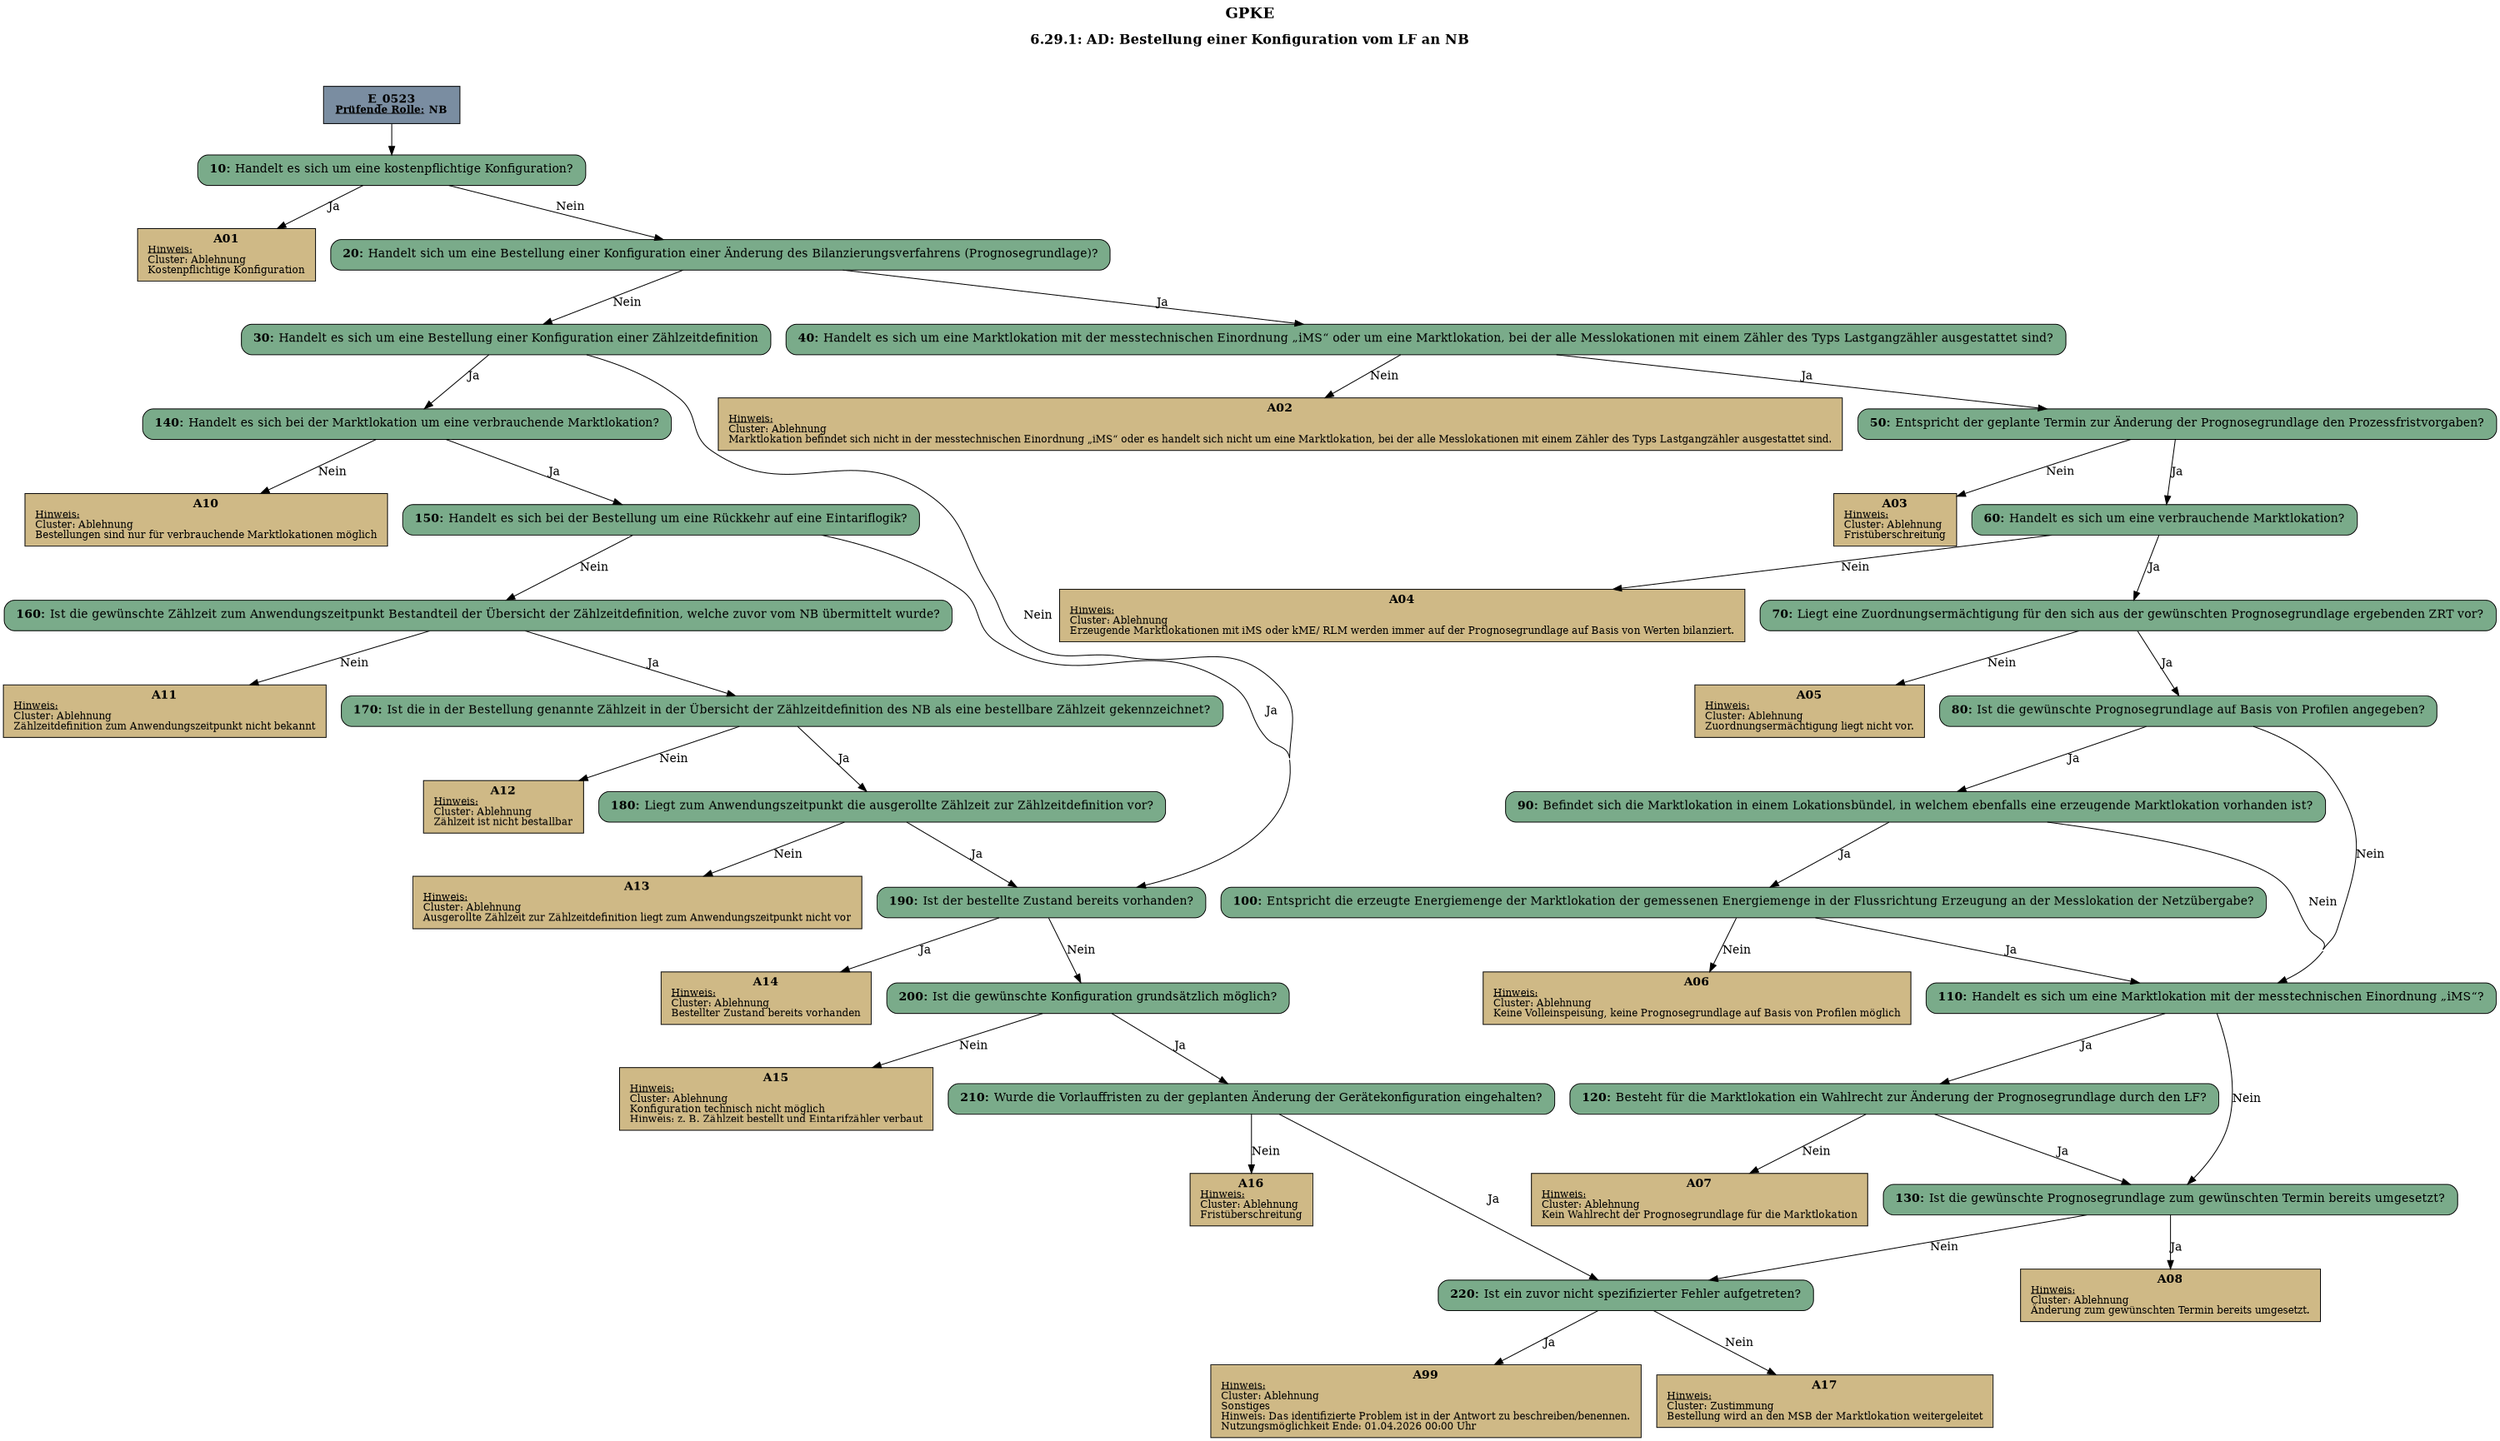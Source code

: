 digraph D {
    labelloc="t";
    label=<<B><FONT POINT-SIZE="18">GPKE</FONT></B><BR/><BR/><B><FONT POINT-SIZE="16">6.29.1: AD: Bestellung einer Konfiguration vom LF an NB</FONT></B><BR/><BR/><BR/><BR/>>;
    ratio="compress";
    concentrate=true;
    pack=true;
    rankdir=TB;
    packmode="array";
    size="20,20";
    "Start" [margin="0.2,0.12", shape=box, style=filled, fillcolor="#7a8da1", label=<<B>E_0523</B><BR align="center"/><FONT point-size="12"><B><U>Prüfende Rolle:</U> NB</B></FONT><BR align="center"/>>];
    "10" [margin="0.2,0.12", shape=box, style="filled,rounded", fillcolor="#7aab8a", label=<<B>10: </B>Handelt es sich um eine kostenpflichtige Konfiguration?<BR align="left"/>>];
    "A01" [margin="0.17,0.08", shape=box, style=filled, fillcolor="#cfb986", label=<<B>A01</B><BR align="center"/><FONT point-size="12"><U>Hinweis:</U><BR align="left"/>Cluster: Ablehnung<BR align="left"/>Kostenpflichtige Konfiguration<BR align="left"/></FONT>>];
    "20" [margin="0.2,0.12", shape=box, style="filled,rounded", fillcolor="#7aab8a", label=<<B>20: </B>Handelt sich um eine Bestellung einer Konfiguration einer Änderung des Bilanzierungsverfahrens (Prognosegrundlage)?<BR align="left"/>>];
    "30" [margin="0.2,0.12", shape=box, style="filled,rounded", fillcolor="#7aab8a", label=<<B>30: </B>Handelt es sich um eine Bestellung einer Konfiguration einer Zählzeitdefinition<BR align="left"/>>];
    "40" [margin="0.2,0.12", shape=box, style="filled,rounded", fillcolor="#7aab8a", label=<<B>40: </B>Handelt es sich um eine Marktlokation mit der messtechnischen Einordnung „iMS“ oder um eine Marktlokation, bei der alle Messlokationen mit einem Zähler des Typs Lastgangzähler ausgestattet sind?<BR align="left"/>>];
    "A02" [margin="0.17,0.08", shape=box, style=filled, fillcolor="#cfb986", label=<<B>A02</B><BR align="center"/><FONT point-size="12"><U>Hinweis:</U><BR align="left"/>Cluster: Ablehnung<BR align="left"/>Marktlokation befindet sich nicht in der messtechnischen Einordnung „iMS“ oder es handelt sich nicht um eine Marktlokation, bei der alle Messlokationen mit einem Zähler des Typs Lastgangzähler ausgestattet sind.<BR align="left"/></FONT>>];
    "50" [margin="0.2,0.12", shape=box, style="filled,rounded", fillcolor="#7aab8a", label=<<B>50: </B>Entspricht der geplante Termin zur Änderung der Prognosegrundlage den Prozessfristvorgaben?<BR align="left"/>>];
    "A03" [margin="0.17,0.08", shape=box, style=filled, fillcolor="#cfb986", label=<<B>A03</B><BR align="center"/><FONT point-size="12"><U>Hinweis:</U><BR align="left"/>Cluster: Ablehnung<BR align="left"/>Fristüberschreitung<BR align="left"/></FONT>>];
    "60" [margin="0.2,0.12", shape=box, style="filled,rounded", fillcolor="#7aab8a", label=<<B>60: </B>Handelt es sich um eine verbrauchende Marktlokation?<BR align="left"/>>];
    "A04" [margin="0.17,0.08", shape=box, style=filled, fillcolor="#cfb986", label=<<B>A04</B><BR align="center"/><FONT point-size="12"><U>Hinweis:</U><BR align="left"/>Cluster: Ablehnung<BR align="left"/>Erzeugende Marktlokationen mit iMS oder kME/ RLM werden immer auf der Prognosegrundlage auf Basis von Werten bilanziert.<BR align="left"/></FONT>>];
    "70" [margin="0.2,0.12", shape=box, style="filled,rounded", fillcolor="#7aab8a", label=<<B>70: </B>Liegt eine Zuordnungsermächtigung für den sich aus der gewünschten Prognosegrundlage ergebenden ZRT vor?<BR align="left"/>>];
    "A05" [margin="0.17,0.08", shape=box, style=filled, fillcolor="#cfb986", label=<<B>A05</B><BR align="center"/><FONT point-size="12"><U>Hinweis:</U><BR align="left"/>Cluster: Ablehnung<BR align="left"/>Zuordnungsermächtigung liegt nicht vor.<BR align="left"/></FONT>>];
    "80" [margin="0.2,0.12", shape=box, style="filled,rounded", fillcolor="#7aab8a", label=<<B>80: </B>Ist die gewünschte Prognosegrundlage auf Basis von Profilen angegeben?<BR align="left"/>>];
    "90" [margin="0.2,0.12", shape=box, style="filled,rounded", fillcolor="#7aab8a", label=<<B>90: </B>Befindet sich die Marktlokation in einem Lokationsbündel, in welchem ebenfalls eine erzeugende Marktlokation vorhanden ist?<BR align="left"/>>];
    "100" [margin="0.2,0.12", shape=box, style="filled,rounded", fillcolor="#7aab8a", label=<<B>100: </B>Entspricht die erzeugte Energiemenge der Marktlokation der gemessenen Energiemenge in der Flussrichtung Erzeugung an der Messlokation der Netzübergabe?<BR align="left"/>>];
    "A06" [margin="0.17,0.08", shape=box, style=filled, fillcolor="#cfb986", label=<<B>A06</B><BR align="center"/><FONT point-size="12"><U>Hinweis:</U><BR align="left"/>Cluster: Ablehnung<BR align="left"/>Keine Volleinspeisung, keine Prognosegrundlage auf Basis von Profilen möglich<BR align="left"/></FONT>>];
    "110" [margin="0.2,0.12", shape=box, style="filled,rounded", fillcolor="#7aab8a", label=<<B>110: </B>Handelt es sich um eine Marktlokation mit der messtechnischen Einordnung „iMS“?<BR align="left"/>>];
    "120" [margin="0.2,0.12", shape=box, style="filled,rounded", fillcolor="#7aab8a", label=<<B>120: </B>Besteht für die Marktlokation ein Wahlrecht zur Änderung der Prognosegrundlage durch den LF?<BR align="left"/>>];
    "A07" [margin="0.17,0.08", shape=box, style=filled, fillcolor="#cfb986", label=<<B>A07</B><BR align="center"/><FONT point-size="12"><U>Hinweis:</U><BR align="left"/>Cluster: Ablehnung<BR align="left"/>Kein Wahlrecht der Prognosegrundlage für die Marktlokation<BR align="left"/></FONT>>];
    "130" [margin="0.2,0.12", shape=box, style="filled,rounded", fillcolor="#7aab8a", label=<<B>130: </B>Ist die gewünschte Prognosegrundlage zum gewünschten Termin bereits umgesetzt?<BR align="left"/>>];
    "A08" [margin="0.17,0.08", shape=box, style=filled, fillcolor="#cfb986", label=<<B>A08</B><BR align="center"/><FONT point-size="12"><U>Hinweis:</U><BR align="left"/>Cluster: Ablehnung<BR align="left"/>Änderung zum gewünschten Termin bereits umgesetzt.<BR align="left"/></FONT>>];
    "140" [margin="0.2,0.12", shape=box, style="filled,rounded", fillcolor="#7aab8a", label=<<B>140: </B>Handelt es sich bei der Marktlokation um eine verbrauchende Marktlokation?<BR align="left"/>>];
    "A10" [margin="0.17,0.08", shape=box, style=filled, fillcolor="#cfb986", label=<<B>A10</B><BR align="center"/><FONT point-size="12"><U>Hinweis:</U><BR align="left"/>Cluster: Ablehnung<BR align="left"/>Bestellungen sind nur für verbrauchende Marktlokationen möglich<BR align="left"/></FONT>>];
    "150" [margin="0.2,0.12", shape=box, style="filled,rounded", fillcolor="#7aab8a", label=<<B>150: </B>Handelt es sich bei der Bestellung um eine Rückkehr auf eine Eintariflogik?<BR align="left"/>>];
    "160" [margin="0.2,0.12", shape=box, style="filled,rounded", fillcolor="#7aab8a", label=<<B>160: </B>Ist die gewünschte Zählzeit zum Anwendungszeitpunkt Bestandteil der Übersicht der Zählzeitdefinition, welche zuvor vom NB übermittelt wurde?<BR align="left"/>>];
    "A11" [margin="0.17,0.08", shape=box, style=filled, fillcolor="#cfb986", label=<<B>A11</B><BR align="center"/><FONT point-size="12"><U>Hinweis:</U><BR align="left"/>Cluster: Ablehnung <BR align="left"/>Zählzeitdefinition zum Anwendungszeitpunkt nicht bekannt<BR align="left"/></FONT>>];
    "170" [margin="0.2,0.12", shape=box, style="filled,rounded", fillcolor="#7aab8a", label=<<B>170: </B>Ist die in der Bestellung genannte Zählzeit in der Übersicht der Zählzeitdefinition des NB als eine bestellbare Zählzeit gekennzeichnet?<BR align="left"/>>];
    "A12" [margin="0.17,0.08", shape=box, style=filled, fillcolor="#cfb986", label=<<B>A12</B><BR align="center"/><FONT point-size="12"><U>Hinweis:</U><BR align="left"/>Cluster: Ablehnung <BR align="left"/>Zählzeit ist nicht bestallbar<BR align="left"/></FONT>>];
    "180" [margin="0.2,0.12", shape=box, style="filled,rounded", fillcolor="#7aab8a", label=<<B>180: </B>Liegt zum Anwendungszeitpunkt die ausgerollte Zählzeit zur Zählzeitdefinition vor?<BR align="left"/>>];
    "A13" [margin="0.17,0.08", shape=box, style=filled, fillcolor="#cfb986", label=<<B>A13</B><BR align="center"/><FONT point-size="12"><U>Hinweis:</U><BR align="left"/>Cluster: Ablehnung <BR align="left"/>Ausgerollte Zählzeit zur Zählzeitdefinition liegt zum Anwendungszeitpunkt nicht vor<BR align="left"/></FONT>>];
    "190" [margin="0.2,0.12", shape=box, style="filled,rounded", fillcolor="#7aab8a", label=<<B>190: </B>Ist der bestellte Zustand bereits vorhanden?<BR align="left"/>>];
    "A14" [margin="0.17,0.08", shape=box, style=filled, fillcolor="#cfb986", label=<<B>A14</B><BR align="center"/><FONT point-size="12"><U>Hinweis:</U><BR align="left"/>Cluster: Ablehnung<BR align="left"/>Bestellter Zustand bereits vorhanden<BR align="left"/></FONT>>];
    "200" [margin="0.2,0.12", shape=box, style="filled,rounded", fillcolor="#7aab8a", label=<<B>200: </B>Ist die gewünschte Konfiguration grundsätzlich möglich?<BR align="left"/>>];
    "A15" [margin="0.17,0.08", shape=box, style=filled, fillcolor="#cfb986", label=<<B>A15</B><BR align="center"/><FONT point-size="12"><U>Hinweis:</U><BR align="left"/>Cluster: Ablehnung <BR align="left"/>Konfiguration technisch nicht möglich<BR align="left"/>Hinweis: z. B. Zählzeit bestellt und Eintarifzähler verbaut<BR align="left"/></FONT>>];
    "210" [margin="0.2,0.12", shape=box, style="filled,rounded", fillcolor="#7aab8a", label=<<B>210: </B>Wurde die Vorlauffristen zu der geplanten Änderung der Gerätekonfiguration eingehalten?<BR align="left"/>>];
    "A16" [margin="0.17,0.08", shape=box, style=filled, fillcolor="#cfb986", label=<<B>A16</B><BR align="center"/><FONT point-size="12"><U>Hinweis:</U><BR align="left"/>Cluster: Ablehnung <BR align="left"/>Fristüberschreitung<BR align="left"/></FONT>>];
    "220" [margin="0.2,0.12", shape=box, style="filled,rounded", fillcolor="#7aab8a", label=<<B>220: </B>Ist ein zuvor nicht spezifizierter Fehler aufgetreten?<BR align="left"/>>];
    "A99" [margin="0.17,0.08", shape=box, style=filled, fillcolor="#cfb986", label=<<B>A99</B><BR align="center"/><FONT point-size="12"><U>Hinweis:</U><BR align="left"/>Cluster: Ablehnung <BR align="left"/>Sonstiges<BR align="left"/>Hinweis: Das identifizierte Problem ist in der Antwort zu beschreiben/benennen.<BR align="left"/>Nutzungsmöglichkeit Ende: 01.04.2026 00:00 Uhr<BR align="left"/></FONT>>];
    "A17" [margin="0.17,0.08", shape=box, style=filled, fillcolor="#cfb986", label=<<B>A17</B><BR align="center"/><FONT point-size="12"><U>Hinweis:</U><BR align="left"/>Cluster: Zustimmung<BR align="left"/>Bestellung wird an den MSB der Marktlokation weitergeleitet<BR align="left"/></FONT>>];

    "Start" -> "10";
    "10" -> "A01" [label="Ja"];
    "10" -> "20" [label="Nein"];
    "20" -> "40" [label="Ja"];
    "20" -> "30" [label="Nein"];
    "30" -> "140" [label="Ja"];
    "30" -> "190" [label="Nein"];
    "40" -> "A02" [label="Nein"];
    "40" -> "50" [label="Ja"];
    "50" -> "A03" [label="Nein"];
    "50" -> "60" [label="Ja"];
    "60" -> "A04" [label="Nein"];
    "60" -> "70" [label="Ja"];
    "70" -> "A05" [label="Nein"];
    "70" -> "80" [label="Ja"];
    "80" -> "90" [label="Ja"];
    "80" -> "110" [label="Nein"];
    "90" -> "100" [label="Ja"];
    "90" -> "110" [label="Nein"];
    "100" -> "A06" [label="Nein"];
    "100" -> "110" [label="Ja"];
    "110" -> "120" [label="Ja"];
    "110" -> "130" [label="Nein"];
    "120" -> "A07" [label="Nein"];
    "120" -> "130" [label="Ja"];
    "130" -> "A08" [label="Ja"];
    "130" -> "220" [label="Nein"];
    "140" -> "A10" [label="Nein"];
    "140" -> "150" [label="Ja"];
    "150" -> "190" [label="Ja"];
    "150" -> "160" [label="Nein"];
    "160" -> "A11" [label="Nein"];
    "160" -> "170" [label="Ja"];
    "170" -> "A12" [label="Nein"];
    "170" -> "180" [label="Ja"];
    "180" -> "A13" [label="Nein"];
    "180" -> "190" [label="Ja"];
    "190" -> "A14" [label="Ja"];
    "190" -> "200" [label="Nein"];
    "200" -> "210" [label="Ja"];
    "200" -> "A15" [label="Nein"];
    "210" -> "220" [label="Ja"];
    "210" -> "A16" [label="Nein"];
    "220" -> "A99" [label="Ja"];
    "220" -> "A17" [label="Nein"];

    bgcolor="transparent";
}